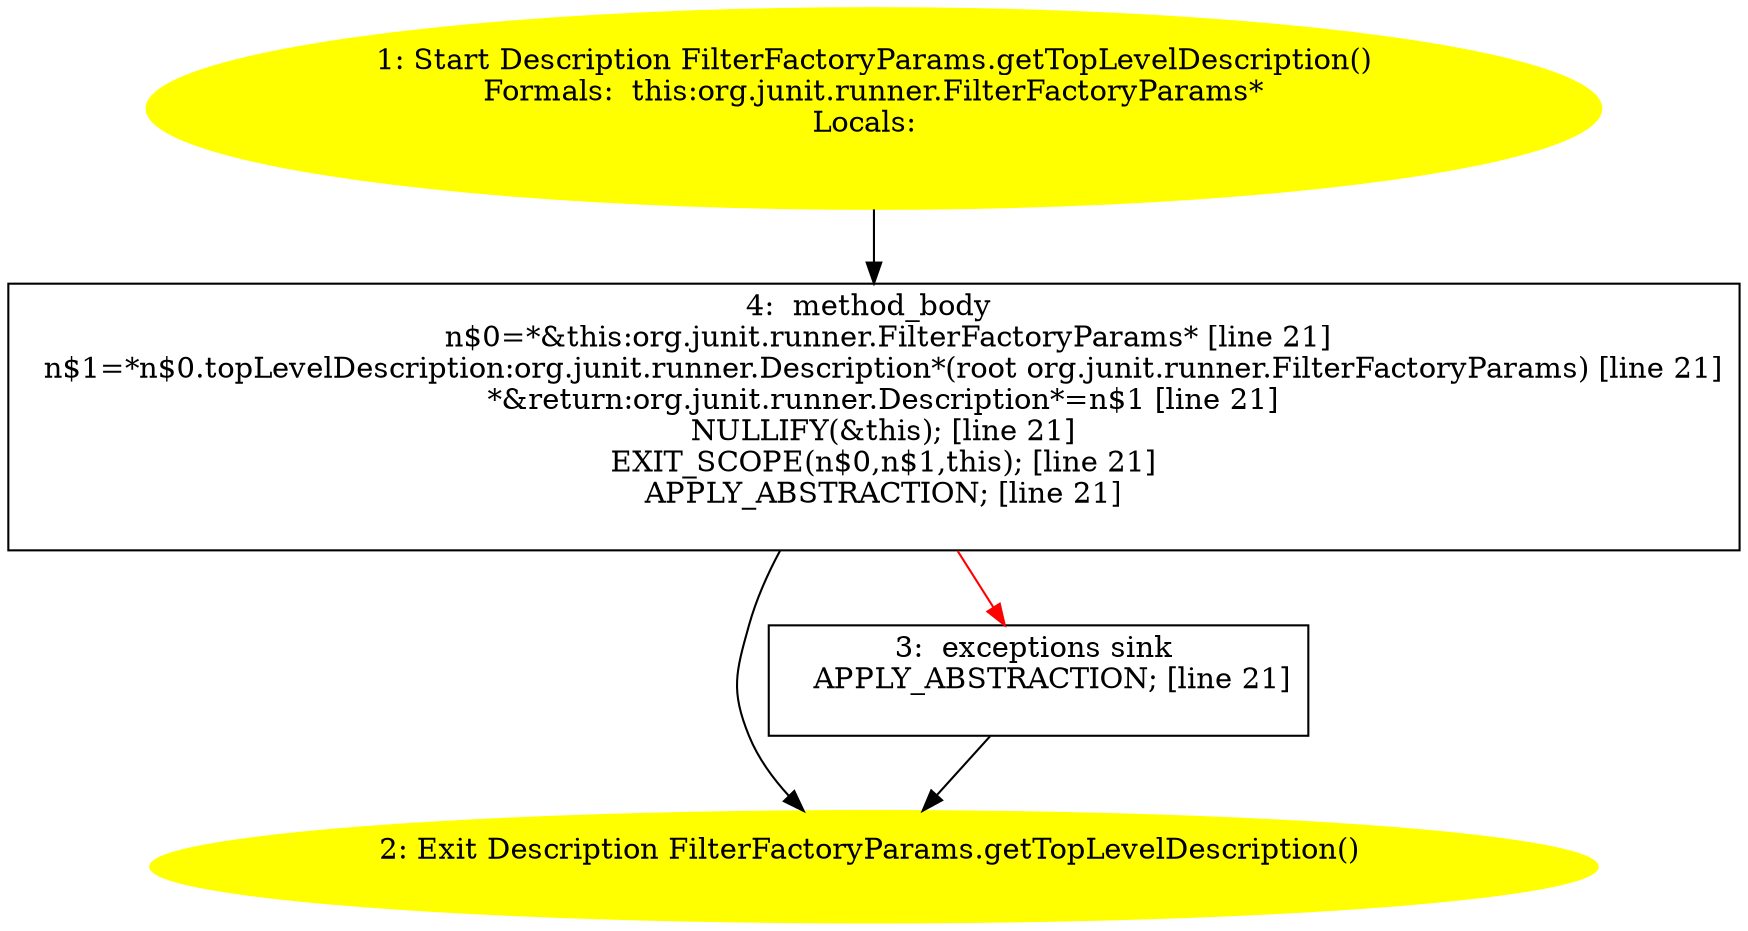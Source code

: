 /* @generated */
digraph cfg {
"org.junit.runner.FilterFactoryParams.getTopLevelDescription():org.junit.runner.Description.6b7c589e749de2bb5b8037df6d0eac34_1" [label="1: Start Description FilterFactoryParams.getTopLevelDescription()\nFormals:  this:org.junit.runner.FilterFactoryParams*\nLocals:  \n  " color=yellow style=filled]
	

	 "org.junit.runner.FilterFactoryParams.getTopLevelDescription():org.junit.runner.Description.6b7c589e749de2bb5b8037df6d0eac34_1" -> "org.junit.runner.FilterFactoryParams.getTopLevelDescription():org.junit.runner.Description.6b7c589e749de2bb5b8037df6d0eac34_4" ;
"org.junit.runner.FilterFactoryParams.getTopLevelDescription():org.junit.runner.Description.6b7c589e749de2bb5b8037df6d0eac34_2" [label="2: Exit Description FilterFactoryParams.getTopLevelDescription() \n  " color=yellow style=filled]
	

"org.junit.runner.FilterFactoryParams.getTopLevelDescription():org.junit.runner.Description.6b7c589e749de2bb5b8037df6d0eac34_3" [label="3:  exceptions sink \n   APPLY_ABSTRACTION; [line 21]\n " shape="box"]
	

	 "org.junit.runner.FilterFactoryParams.getTopLevelDescription():org.junit.runner.Description.6b7c589e749de2bb5b8037df6d0eac34_3" -> "org.junit.runner.FilterFactoryParams.getTopLevelDescription():org.junit.runner.Description.6b7c589e749de2bb5b8037df6d0eac34_2" ;
"org.junit.runner.FilterFactoryParams.getTopLevelDescription():org.junit.runner.Description.6b7c589e749de2bb5b8037df6d0eac34_4" [label="4:  method_body \n   n$0=*&this:org.junit.runner.FilterFactoryParams* [line 21]\n  n$1=*n$0.topLevelDescription:org.junit.runner.Description*(root org.junit.runner.FilterFactoryParams) [line 21]\n  *&return:org.junit.runner.Description*=n$1 [line 21]\n  NULLIFY(&this); [line 21]\n  EXIT_SCOPE(n$0,n$1,this); [line 21]\n  APPLY_ABSTRACTION; [line 21]\n " shape="box"]
	

	 "org.junit.runner.FilterFactoryParams.getTopLevelDescription():org.junit.runner.Description.6b7c589e749de2bb5b8037df6d0eac34_4" -> "org.junit.runner.FilterFactoryParams.getTopLevelDescription():org.junit.runner.Description.6b7c589e749de2bb5b8037df6d0eac34_2" ;
	 "org.junit.runner.FilterFactoryParams.getTopLevelDescription():org.junit.runner.Description.6b7c589e749de2bb5b8037df6d0eac34_4" -> "org.junit.runner.FilterFactoryParams.getTopLevelDescription():org.junit.runner.Description.6b7c589e749de2bb5b8037df6d0eac34_3" [color="red" ];
}
